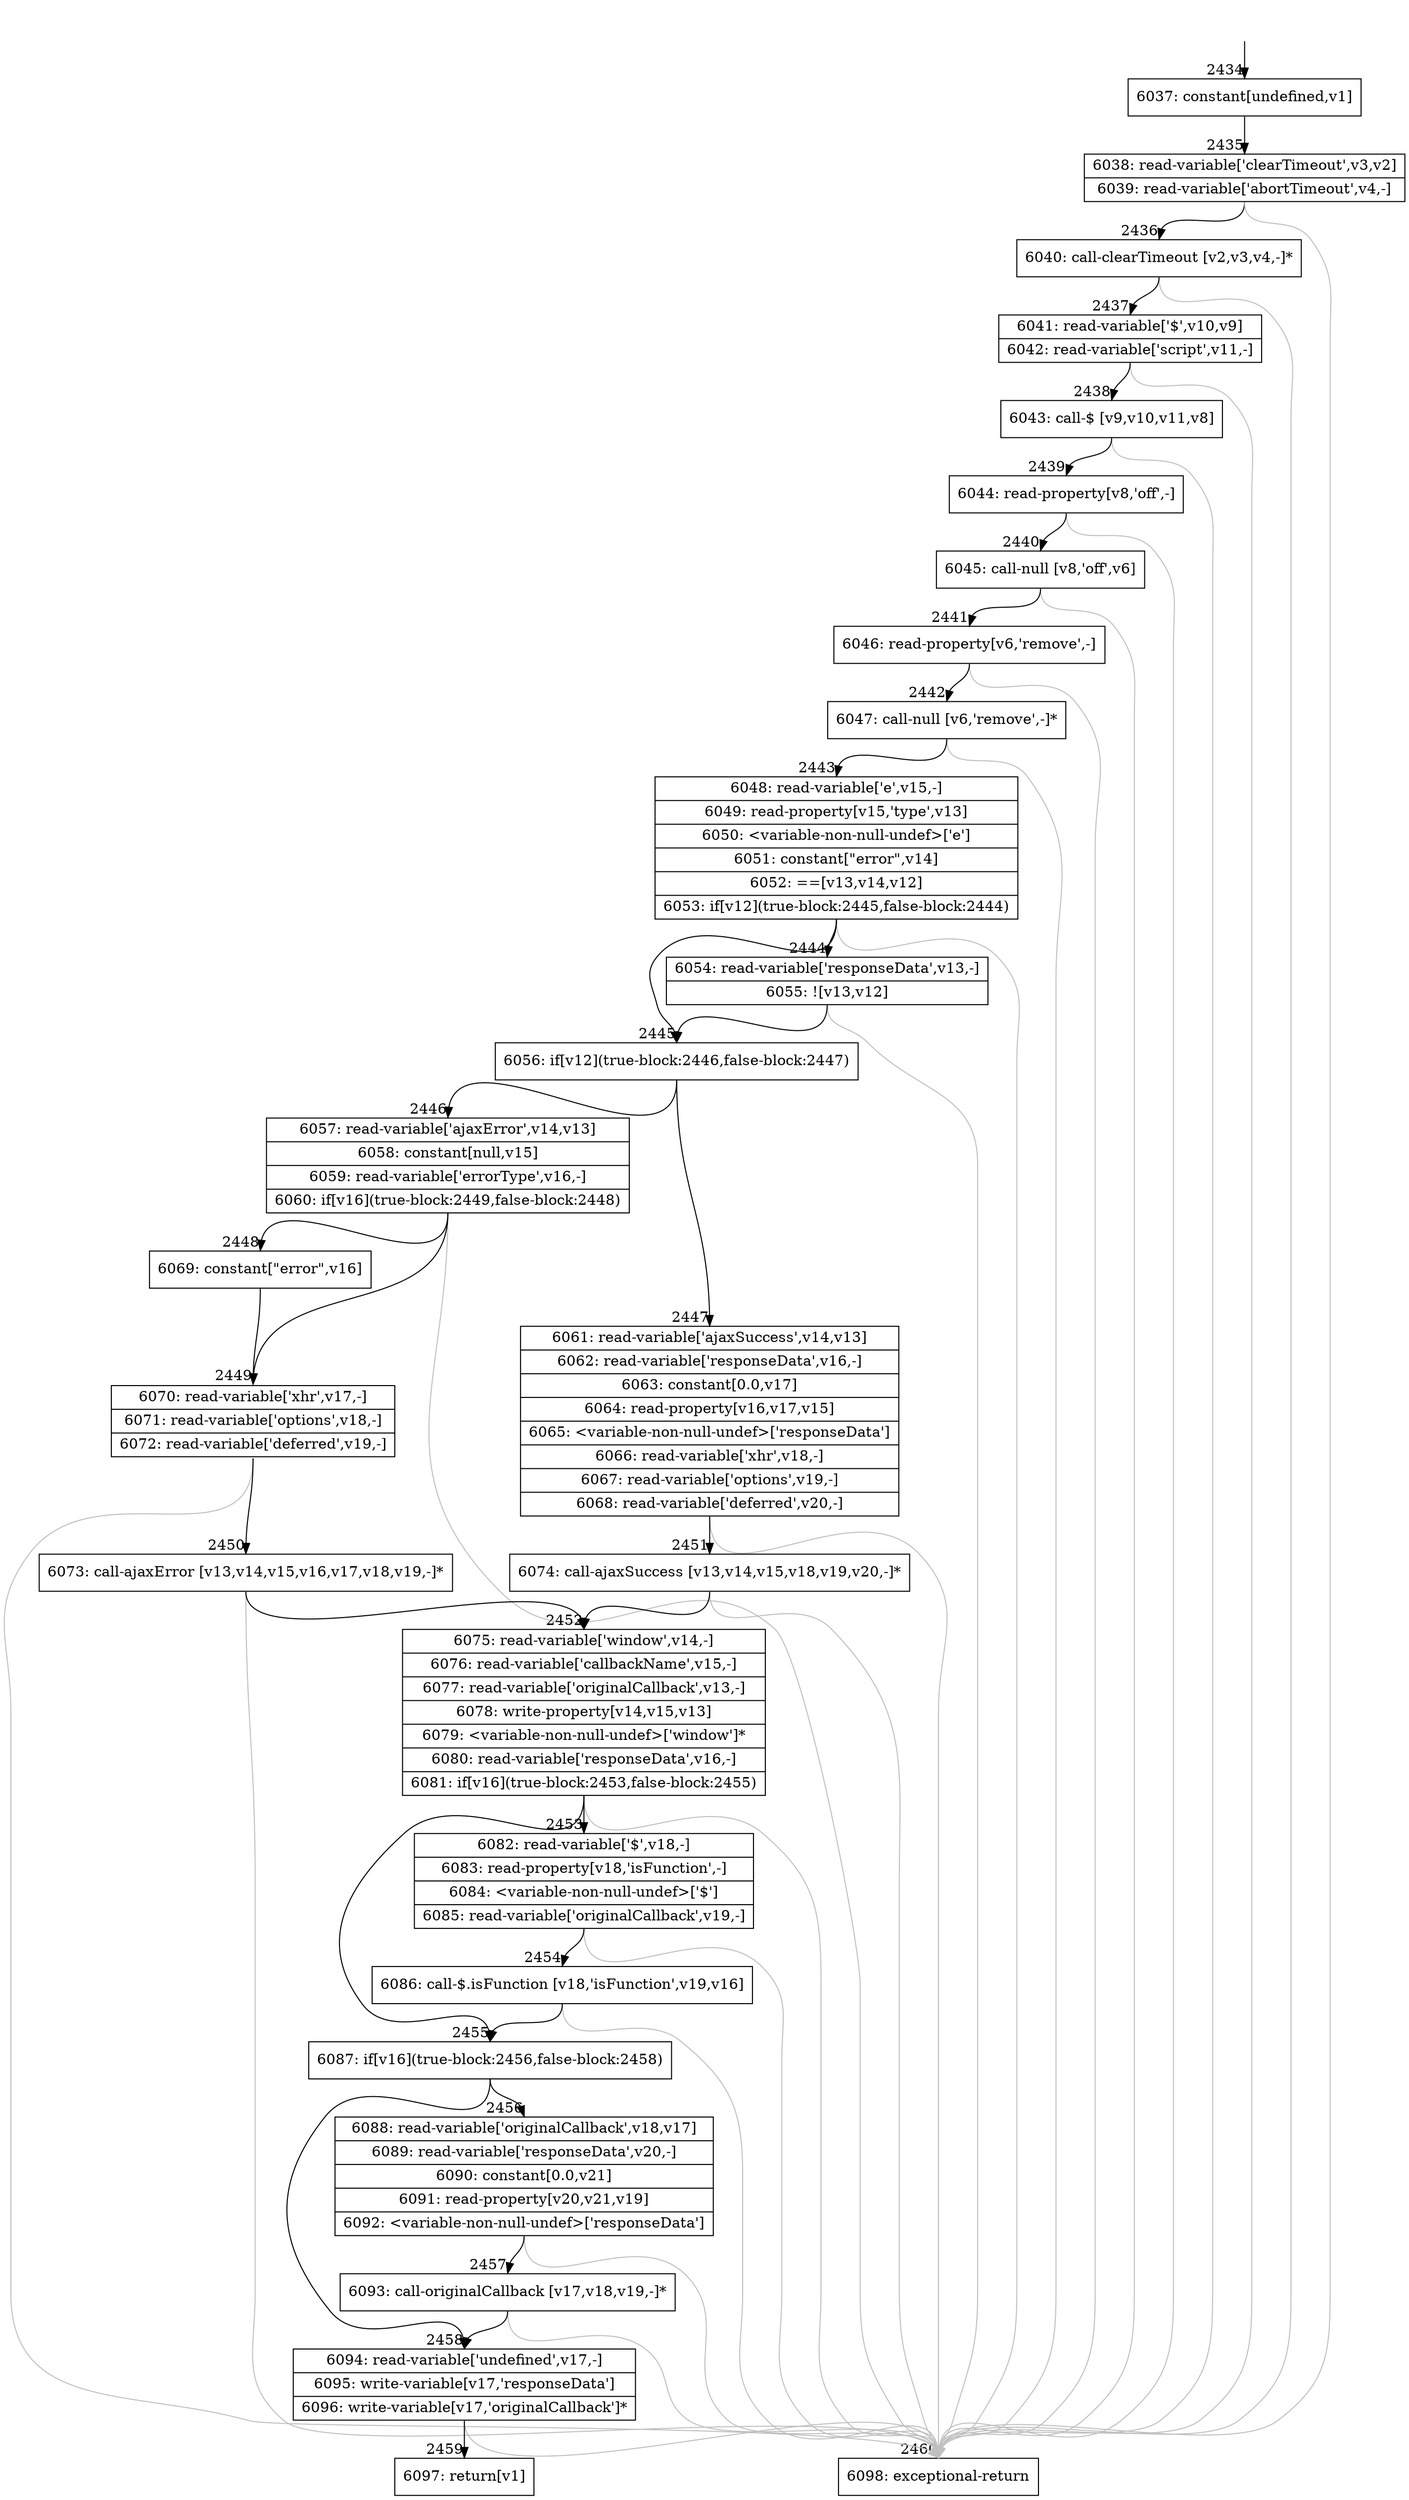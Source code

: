 digraph {
rankdir="TD"
BB_entry223[shape=none,label=""];
BB_entry223 -> BB2434 [tailport=s, headport=n, headlabel="    2434"]
BB2434 [shape=record label="{6037: constant[undefined,v1]}" ] 
BB2434 -> BB2435 [tailport=s, headport=n, headlabel="      2435"]
BB2435 [shape=record label="{6038: read-variable['clearTimeout',v3,v2]|6039: read-variable['abortTimeout',v4,-]}" ] 
BB2435 -> BB2436 [tailport=s, headport=n, headlabel="      2436"]
BB2435 -> BB2460 [tailport=s, headport=n, color=gray, headlabel="      2460"]
BB2436 [shape=record label="{6040: call-clearTimeout [v2,v3,v4,-]*}" ] 
BB2436 -> BB2437 [tailport=s, headport=n, headlabel="      2437"]
BB2436 -> BB2460 [tailport=s, headport=n, color=gray]
BB2437 [shape=record label="{6041: read-variable['$',v10,v9]|6042: read-variable['script',v11,-]}" ] 
BB2437 -> BB2438 [tailport=s, headport=n, headlabel="      2438"]
BB2437 -> BB2460 [tailport=s, headport=n, color=gray]
BB2438 [shape=record label="{6043: call-$ [v9,v10,v11,v8]}" ] 
BB2438 -> BB2439 [tailport=s, headport=n, headlabel="      2439"]
BB2438 -> BB2460 [tailport=s, headport=n, color=gray]
BB2439 [shape=record label="{6044: read-property[v8,'off',-]}" ] 
BB2439 -> BB2440 [tailport=s, headport=n, headlabel="      2440"]
BB2439 -> BB2460 [tailport=s, headport=n, color=gray]
BB2440 [shape=record label="{6045: call-null [v8,'off',v6]}" ] 
BB2440 -> BB2441 [tailport=s, headport=n, headlabel="      2441"]
BB2440 -> BB2460 [tailport=s, headport=n, color=gray]
BB2441 [shape=record label="{6046: read-property[v6,'remove',-]}" ] 
BB2441 -> BB2442 [tailport=s, headport=n, headlabel="      2442"]
BB2441 -> BB2460 [tailport=s, headport=n, color=gray]
BB2442 [shape=record label="{6047: call-null [v6,'remove',-]*}" ] 
BB2442 -> BB2443 [tailport=s, headport=n, headlabel="      2443"]
BB2442 -> BB2460 [tailport=s, headport=n, color=gray]
BB2443 [shape=record label="{6048: read-variable['e',v15,-]|6049: read-property[v15,'type',v13]|6050: \<variable-non-null-undef\>['e']|6051: constant[\"error\",v14]|6052: ==[v13,v14,v12]|6053: if[v12](true-block:2445,false-block:2444)}" ] 
BB2443 -> BB2445 [tailport=s, headport=n, headlabel="      2445"]
BB2443 -> BB2444 [tailport=s, headport=n, headlabel="      2444"]
BB2443 -> BB2460 [tailport=s, headport=n, color=gray]
BB2444 [shape=record label="{6054: read-variable['responseData',v13,-]|6055: ![v13,v12]}" ] 
BB2444 -> BB2445 [tailport=s, headport=n]
BB2444 -> BB2460 [tailport=s, headport=n, color=gray]
BB2445 [shape=record label="{6056: if[v12](true-block:2446,false-block:2447)}" ] 
BB2445 -> BB2446 [tailport=s, headport=n, headlabel="      2446"]
BB2445 -> BB2447 [tailport=s, headport=n, headlabel="      2447"]
BB2446 [shape=record label="{6057: read-variable['ajaxError',v14,v13]|6058: constant[null,v15]|6059: read-variable['errorType',v16,-]|6060: if[v16](true-block:2449,false-block:2448)}" ] 
BB2446 -> BB2449 [tailport=s, headport=n, headlabel="      2449"]
BB2446 -> BB2448 [tailport=s, headport=n, headlabel="      2448"]
BB2446 -> BB2460 [tailport=s, headport=n, color=gray]
BB2447 [shape=record label="{6061: read-variable['ajaxSuccess',v14,v13]|6062: read-variable['responseData',v16,-]|6063: constant[0.0,v17]|6064: read-property[v16,v17,v15]|6065: \<variable-non-null-undef\>['responseData']|6066: read-variable['xhr',v18,-]|6067: read-variable['options',v19,-]|6068: read-variable['deferred',v20,-]}" ] 
BB2447 -> BB2451 [tailport=s, headport=n, headlabel="      2451"]
BB2447 -> BB2460 [tailport=s, headport=n, color=gray]
BB2448 [shape=record label="{6069: constant[\"error\",v16]}" ] 
BB2448 -> BB2449 [tailport=s, headport=n]
BB2449 [shape=record label="{6070: read-variable['xhr',v17,-]|6071: read-variable['options',v18,-]|6072: read-variable['deferred',v19,-]}" ] 
BB2449 -> BB2450 [tailport=s, headport=n, headlabel="      2450"]
BB2449 -> BB2460 [tailport=s, headport=n, color=gray]
BB2450 [shape=record label="{6073: call-ajaxError [v13,v14,v15,v16,v17,v18,v19,-]*}" ] 
BB2450 -> BB2452 [tailport=s, headport=n, headlabel="      2452"]
BB2450 -> BB2460 [tailport=s, headport=n, color=gray]
BB2451 [shape=record label="{6074: call-ajaxSuccess [v13,v14,v15,v18,v19,v20,-]*}" ] 
BB2451 -> BB2452 [tailport=s, headport=n]
BB2451 -> BB2460 [tailport=s, headport=n, color=gray]
BB2452 [shape=record label="{6075: read-variable['window',v14,-]|6076: read-variable['callbackName',v15,-]|6077: read-variable['originalCallback',v13,-]|6078: write-property[v14,v15,v13]|6079: \<variable-non-null-undef\>['window']*|6080: read-variable['responseData',v16,-]|6081: if[v16](true-block:2453,false-block:2455)}" ] 
BB2452 -> BB2455 [tailport=s, headport=n, headlabel="      2455"]
BB2452 -> BB2453 [tailport=s, headport=n, headlabel="      2453"]
BB2452 -> BB2460 [tailport=s, headport=n, color=gray]
BB2453 [shape=record label="{6082: read-variable['$',v18,-]|6083: read-property[v18,'isFunction',-]|6084: \<variable-non-null-undef\>['$']|6085: read-variable['originalCallback',v19,-]}" ] 
BB2453 -> BB2454 [tailport=s, headport=n, headlabel="      2454"]
BB2453 -> BB2460 [tailport=s, headport=n, color=gray]
BB2454 [shape=record label="{6086: call-$.isFunction [v18,'isFunction',v19,v16]}" ] 
BB2454 -> BB2455 [tailport=s, headport=n]
BB2454 -> BB2460 [tailport=s, headport=n, color=gray]
BB2455 [shape=record label="{6087: if[v16](true-block:2456,false-block:2458)}" ] 
BB2455 -> BB2456 [tailport=s, headport=n, headlabel="      2456"]
BB2455 -> BB2458 [tailport=s, headport=n, headlabel="      2458"]
BB2456 [shape=record label="{6088: read-variable['originalCallback',v18,v17]|6089: read-variable['responseData',v20,-]|6090: constant[0.0,v21]|6091: read-property[v20,v21,v19]|6092: \<variable-non-null-undef\>['responseData']}" ] 
BB2456 -> BB2457 [tailport=s, headport=n, headlabel="      2457"]
BB2456 -> BB2460 [tailport=s, headport=n, color=gray]
BB2457 [shape=record label="{6093: call-originalCallback [v17,v18,v19,-]*}" ] 
BB2457 -> BB2458 [tailport=s, headport=n]
BB2457 -> BB2460 [tailport=s, headport=n, color=gray]
BB2458 [shape=record label="{6094: read-variable['undefined',v17,-]|6095: write-variable[v17,'responseData']|6096: write-variable[v17,'originalCallback']*}" ] 
BB2458 -> BB2459 [tailport=s, headport=n, headlabel="      2459"]
BB2458 -> BB2460 [tailport=s, headport=n, color=gray]
BB2459 [shape=record label="{6097: return[v1]}" ] 
BB2460 [shape=record label="{6098: exceptional-return}" ] 
//#$~ 1259
}

